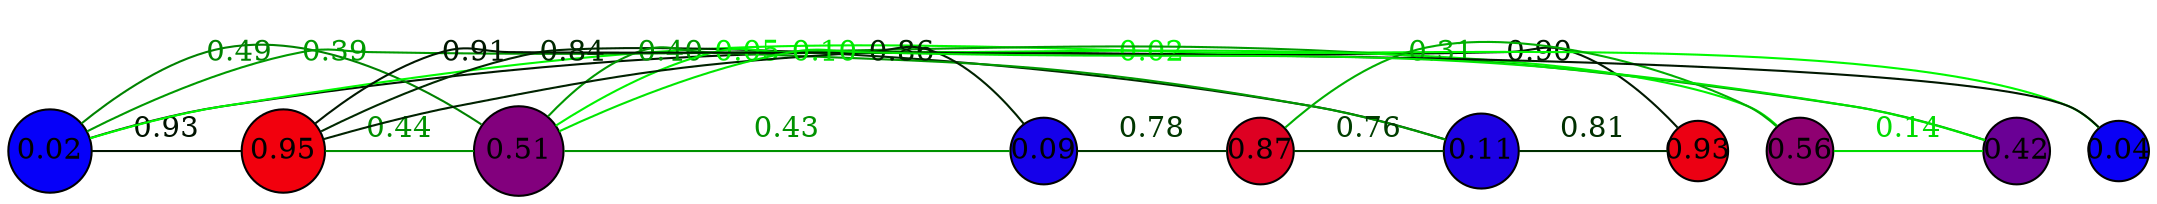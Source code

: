 graph G {
    splines=true;
    overlap=false;
    sep="1.0";
    edge [minlen=2, constraint=false];
    0 [label="0.02", style=filled, fillcolor="#0600f9", width=0.55, height=0.55, fixedsize=true, shape=circle];
    1 [label="0.11", style=filled, fillcolor="#1c00e3", width=0.50, height=0.50, fixedsize=true, shape=circle];
    2 [label="0.56", style=filled, fillcolor="#8e0071", width=0.45, height=0.45, fixedsize=true, shape=circle];
    3 [label="0.95", style=filled, fillcolor="#f2000d", width=0.55, height=0.55, fixedsize=true, shape=circle];
    4 [label="0.93", style=filled, fillcolor="#ec0013", width=0.40, height=0.40, fixedsize=true, shape=circle];
    5 [label="0.51", style=filled, fillcolor="#82007d", width=0.60, height=0.60, fixedsize=true, shape=circle];
    6 [label="0.09", style=filled, fillcolor="#1500ea", width=0.45, height=0.45, fixedsize=true, shape=circle];
    7 [label="0.04", style=filled, fillcolor="#0a00f5", width=0.40, height=0.40, fixedsize=true, shape=circle];
    8 [label="0.42", style=filled, fillcolor="#6a0095", width=0.45, height=0.45, fixedsize=true, shape=circle];
    9 [label="0.87", style=filled, fillcolor="#dd0022", width=0.45, height=0.45, fixedsize=true, shape=circle];
    0 -- 3 [weight=0.93, color="#001300", fontcolor="#001300", label="0.93"];
    0 -- 4 [weight=0.90, color="#001800", fontcolor="#001800", label="0.90"];
    0 -- 5 [weight=0.49, color="#008200", fontcolor="#008200", label="0.49"];
    0 -- 7 [weight=0.02, color="#00fa00", fontcolor="#00fa00", label="0.02"];
    0 -- 8 [weight=0.39, color="#009a00", fontcolor="#009a00", label="0.39"];
    1 -- 3 [weight=0.84, color="#002900", fontcolor="#002900", label="0.84"];
    1 -- 4 [weight=0.81, color="#002f00", fontcolor="#002f00", label="0.81"];
    1 -- 5 [weight=0.40, color="#009900", fontcolor="#009900", label="0.40"];
    1 -- 9 [weight=0.76, color="#003e00", fontcolor="#003e00", label="0.76"];
    2 -- 5 [weight=0.05, color="#00f300", fontcolor="#00f300", label="0.05"];
    2 -- 8 [weight=0.14, color="#00db00", fontcolor="#00db00", label="0.14"];
    2 -- 9 [weight=0.31, color="#00af00", fontcolor="#00af00", label="0.31"];
    3 -- 5 [weight=0.44, color="#008f00", fontcolor="#008f00", label="0.44"];
    3 -- 6 [weight=0.86, color="#002200", fontcolor="#002200", label="0.86"];
    3 -- 7 [weight=0.91, color="#001700", fontcolor="#001700", label="0.91"];
    5 -- 6 [weight=0.43, color="#009200", fontcolor="#009200", label="0.43"];
    5 -- 8 [weight=0.10, color="#00e600", fontcolor="#00e600", label="0.10"];
    6 -- 9 [weight=0.78, color="#003700", fontcolor="#003700", label="0.78"];
}
